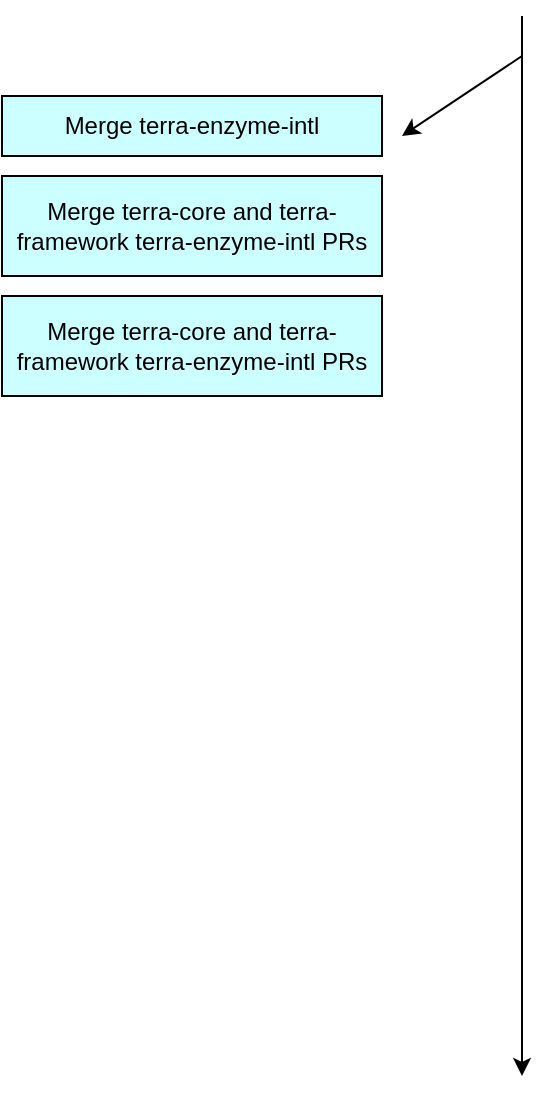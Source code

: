 <mxfile version="10.5.0" type="github"><diagram id="syv0qct1AfWaRPSKMayu" name="Page-1"><mxGraphModel dx="1158" dy="537" grid="1" gridSize="10" guides="1" tooltips="1" connect="1" arrows="1" fold="1" page="1" pageScale="1" pageWidth="1400" pageHeight="850" math="0" shadow="0"><root><mxCell id="0"/><mxCell id="1" parent="0"/><mxCell id="YZSe7TeP0NrDY4SGOrCG-1" value="" style="endArrow=classic;html=1;" edge="1" parent="1"><mxGeometry width="50" height="50" relative="1" as="geometry"><mxPoint x="520" y="50" as="sourcePoint"/><mxPoint x="520" y="580" as="targetPoint"/></mxGeometry></mxCell><mxCell id="YZSe7TeP0NrDY4SGOrCG-7" value="" style="endArrow=classic;html=1;" edge="1" parent="1"><mxGeometry width="50" height="50" relative="1" as="geometry"><mxPoint x="520" y="70" as="sourcePoint"/><mxPoint x="460" y="110" as="targetPoint"/></mxGeometry></mxCell><mxCell id="YZSe7TeP0NrDY4SGOrCG-8" value="Merge terra-enzyme-intl" style="rounded=0;whiteSpace=wrap;html=1;fillColor=#CCFFFF;" vertex="1" parent="1"><mxGeometry x="260" y="90" width="190" height="30" as="geometry"/></mxCell><mxCell id="YZSe7TeP0NrDY4SGOrCG-9" value="&lt;span id=&quot;docs-internal-guid-9a763968-7fff-6fca-603b-f5bd0c2b2e99&quot;&gt;&lt;p dir=&quot;ltr&quot;&gt;&lt;span&gt;Merge terra-core and terra-framework terra-enzyme-intl PRs&lt;/span&gt;&lt;/p&gt;&lt;/span&gt;" style="rounded=0;whiteSpace=wrap;html=1;fillColor=#CCFFFF;" vertex="1" parent="1"><mxGeometry x="260" y="130" width="190" height="50" as="geometry"/></mxCell><mxCell id="YZSe7TeP0NrDY4SGOrCG-10" value="&lt;span id=&quot;docs-internal-guid-9a763968-7fff-6fca-603b-f5bd0c2b2e99&quot;&gt;&lt;p dir=&quot;ltr&quot;&gt;&lt;span&gt;Merge terra-core and terra-framework terra-enzyme-intl PRs&lt;/span&gt;&lt;/p&gt;&lt;/span&gt;" style="rounded=0;whiteSpace=wrap;html=1;fillColor=#CCFFFF;" vertex="1" parent="1"><mxGeometry x="260" y="190" width="190" height="50" as="geometry"/></mxCell></root></mxGraphModel></diagram></mxfile>